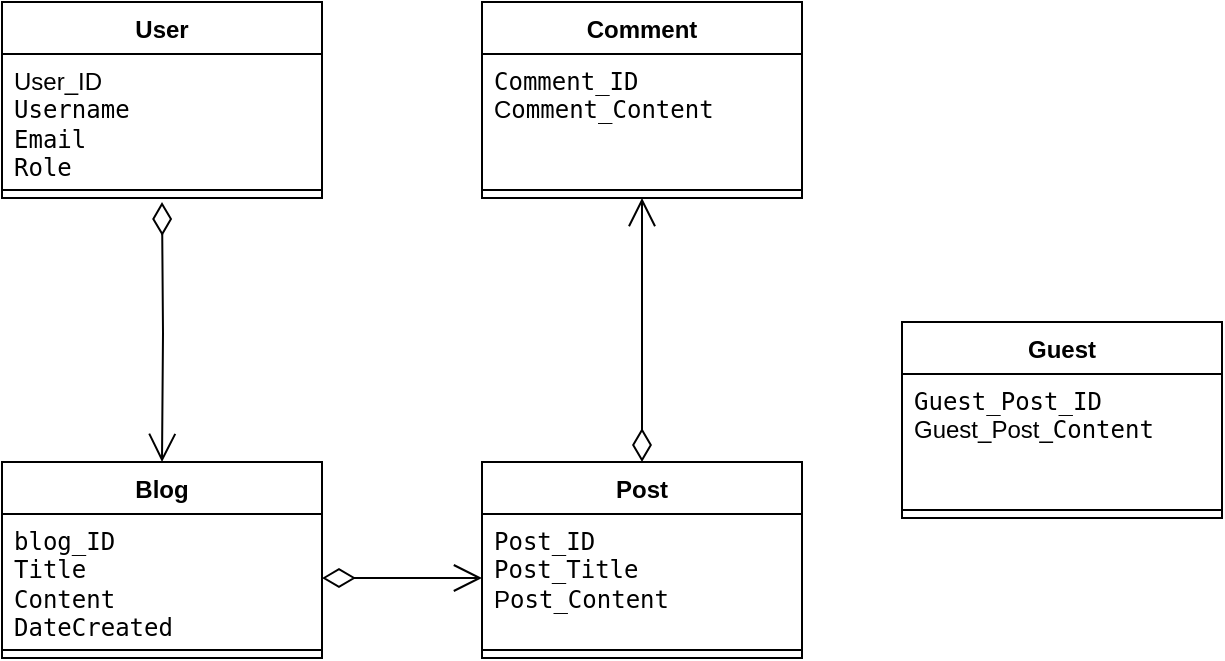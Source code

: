 <mxfile version="24.7.17">
  <diagram name="Страница — 1" id="1xxjnpqjzdPOEtQAYPex">
    <mxGraphModel dx="954" dy="493" grid="1" gridSize="10" guides="1" tooltips="1" connect="1" arrows="1" fold="1" page="1" pageScale="1" pageWidth="827" pageHeight="1169" math="0" shadow="0">
      <root>
        <mxCell id="0" />
        <mxCell id="1" parent="0" />
        <mxCell id="ut7mcdVYaV-hSyexZFJq-1" value="User" style="swimlane;fontStyle=1;align=center;verticalAlign=top;childLayout=stackLayout;horizontal=1;startSize=26;horizontalStack=0;resizeParent=1;resizeParentMax=0;resizeLast=0;collapsible=1;marginBottom=0;whiteSpace=wrap;html=1;" vertex="1" parent="1">
          <mxGeometry x="100" y="90" width="160" height="98" as="geometry" />
        </mxCell>
        <mxCell id="ut7mcdVYaV-hSyexZFJq-2" value="User_ID&lt;div&gt;&lt;code&gt;Username&lt;/code&gt;&lt;/div&gt;&lt;div&gt;&lt;code&gt;Email&lt;/code&gt;&amp;nbsp;&lt;/div&gt;&lt;div&gt;&lt;code&gt;Role&lt;/code&gt;&lt;br&gt;&lt;/div&gt;" style="text;strokeColor=none;fillColor=none;align=left;verticalAlign=top;spacingLeft=4;spacingRight=4;overflow=hidden;rotatable=0;points=[[0,0.5],[1,0.5]];portConstraint=eastwest;whiteSpace=wrap;html=1;" vertex="1" parent="ut7mcdVYaV-hSyexZFJq-1">
          <mxGeometry y="26" width="160" height="64" as="geometry" />
        </mxCell>
        <mxCell id="ut7mcdVYaV-hSyexZFJq-3" value="" style="line;strokeWidth=1;fillColor=none;align=left;verticalAlign=middle;spacingTop=-1;spacingLeft=3;spacingRight=3;rotatable=0;labelPosition=right;points=[];portConstraint=eastwest;strokeColor=inherit;" vertex="1" parent="ut7mcdVYaV-hSyexZFJq-1">
          <mxGeometry y="90" width="160" height="8" as="geometry" />
        </mxCell>
        <mxCell id="ut7mcdVYaV-hSyexZFJq-5" value="Blog" style="swimlane;fontStyle=1;align=center;verticalAlign=top;childLayout=stackLayout;horizontal=1;startSize=26;horizontalStack=0;resizeParent=1;resizeParentMax=0;resizeLast=0;collapsible=1;marginBottom=0;whiteSpace=wrap;html=1;" vertex="1" parent="1">
          <mxGeometry x="100" y="320" width="160" height="98" as="geometry" />
        </mxCell>
        <mxCell id="ut7mcdVYaV-hSyexZFJq-6" value="&lt;div&gt;&lt;code&gt;blog_ID&lt;/code&gt;&lt;/div&gt;&lt;div&gt;&lt;code&gt;Title&lt;/code&gt;&amp;nbsp;&lt;/div&gt;&lt;div&gt;&lt;code&gt;Content&lt;/code&gt;&lt;/div&gt;&lt;div&gt;&lt;code&gt;DateCreated&lt;/code&gt;&lt;br&gt;&lt;/div&gt;" style="text;strokeColor=none;fillColor=none;align=left;verticalAlign=top;spacingLeft=4;spacingRight=4;overflow=hidden;rotatable=0;points=[[0,0.5],[1,0.5]];portConstraint=eastwest;whiteSpace=wrap;html=1;" vertex="1" parent="ut7mcdVYaV-hSyexZFJq-5">
          <mxGeometry y="26" width="160" height="64" as="geometry" />
        </mxCell>
        <mxCell id="ut7mcdVYaV-hSyexZFJq-7" value="" style="line;strokeWidth=1;fillColor=none;align=left;verticalAlign=middle;spacingTop=-1;spacingLeft=3;spacingRight=3;rotatable=0;labelPosition=right;points=[];portConstraint=eastwest;strokeColor=inherit;" vertex="1" parent="ut7mcdVYaV-hSyexZFJq-5">
          <mxGeometry y="90" width="160" height="8" as="geometry" />
        </mxCell>
        <mxCell id="ut7mcdVYaV-hSyexZFJq-11" value="Comment" style="swimlane;fontStyle=1;align=center;verticalAlign=top;childLayout=stackLayout;horizontal=1;startSize=26;horizontalStack=0;resizeParent=1;resizeParentMax=0;resizeLast=0;collapsible=1;marginBottom=0;whiteSpace=wrap;html=1;" vertex="1" parent="1">
          <mxGeometry x="340" y="90" width="160" height="98" as="geometry" />
        </mxCell>
        <mxCell id="ut7mcdVYaV-hSyexZFJq-12" value="&lt;div&gt;&lt;code&gt;Comment_ID&lt;/code&gt;&lt;/div&gt;&lt;div&gt;&lt;code&gt;&lt;font face=&quot;Helvetica&quot;&gt;C&lt;/font&gt;omment_Content&lt;/code&gt;&lt;br&gt;&lt;/div&gt;" style="text;strokeColor=none;fillColor=none;align=left;verticalAlign=top;spacingLeft=4;spacingRight=4;overflow=hidden;rotatable=0;points=[[0,0.5],[1,0.5]];portConstraint=eastwest;whiteSpace=wrap;html=1;" vertex="1" parent="ut7mcdVYaV-hSyexZFJq-11">
          <mxGeometry y="26" width="160" height="64" as="geometry" />
        </mxCell>
        <mxCell id="ut7mcdVYaV-hSyexZFJq-13" value="" style="line;strokeWidth=1;fillColor=none;align=left;verticalAlign=middle;spacingTop=-1;spacingLeft=3;spacingRight=3;rotatable=0;labelPosition=right;points=[];portConstraint=eastwest;strokeColor=inherit;" vertex="1" parent="ut7mcdVYaV-hSyexZFJq-11">
          <mxGeometry y="90" width="160" height="8" as="geometry" />
        </mxCell>
        <mxCell id="ut7mcdVYaV-hSyexZFJq-14" value="Guest" style="swimlane;fontStyle=1;align=center;verticalAlign=top;childLayout=stackLayout;horizontal=1;startSize=26;horizontalStack=0;resizeParent=1;resizeParentMax=0;resizeLast=0;collapsible=1;marginBottom=0;whiteSpace=wrap;html=1;" vertex="1" parent="1">
          <mxGeometry x="550" y="250" width="160" height="98" as="geometry" />
        </mxCell>
        <mxCell id="ut7mcdVYaV-hSyexZFJq-15" value="&lt;div&gt;&lt;code&gt;Guest_Post_ID&lt;/code&gt;&lt;/div&gt;&lt;div&gt;&lt;code&gt;&lt;font face=&quot;Helvetica&quot;&gt;Guest_Post_&lt;/font&gt;Content&lt;/code&gt;&lt;br&gt;&lt;/div&gt;" style="text;strokeColor=none;fillColor=none;align=left;verticalAlign=top;spacingLeft=4;spacingRight=4;overflow=hidden;rotatable=0;points=[[0,0.5],[1,0.5]];portConstraint=eastwest;whiteSpace=wrap;html=1;" vertex="1" parent="ut7mcdVYaV-hSyexZFJq-14">
          <mxGeometry y="26" width="160" height="64" as="geometry" />
        </mxCell>
        <mxCell id="ut7mcdVYaV-hSyexZFJq-16" value="" style="line;strokeWidth=1;fillColor=none;align=left;verticalAlign=middle;spacingTop=-1;spacingLeft=3;spacingRight=3;rotatable=0;labelPosition=right;points=[];portConstraint=eastwest;strokeColor=inherit;" vertex="1" parent="ut7mcdVYaV-hSyexZFJq-14">
          <mxGeometry y="90" width="160" height="8" as="geometry" />
        </mxCell>
        <mxCell id="ut7mcdVYaV-hSyexZFJq-18" value="" style="endArrow=open;html=1;endSize=12;startArrow=diamondThin;startSize=14;startFill=0;edgeStyle=orthogonalEdgeStyle;align=left;verticalAlign=bottom;rounded=0;entryX=0.5;entryY=0;entryDx=0;entryDy=0;" edge="1" parent="1" target="ut7mcdVYaV-hSyexZFJq-5">
          <mxGeometry x="-1" y="3" relative="1" as="geometry">
            <mxPoint x="180" y="190" as="sourcePoint" />
            <mxPoint x="250" y="90" as="targetPoint" />
          </mxGeometry>
        </mxCell>
        <mxCell id="ut7mcdVYaV-hSyexZFJq-8" value="Post" style="swimlane;fontStyle=1;align=center;verticalAlign=top;childLayout=stackLayout;horizontal=1;startSize=26;horizontalStack=0;resizeParent=1;resizeParentMax=0;resizeLast=0;collapsible=1;marginBottom=0;whiteSpace=wrap;html=1;" vertex="1" parent="1">
          <mxGeometry x="340" y="320" width="160" height="98" as="geometry" />
        </mxCell>
        <mxCell id="ut7mcdVYaV-hSyexZFJq-9" value="&lt;div&gt;&lt;code&gt;Post_ID&lt;/code&gt;&amp;nbsp;&lt;/div&gt;&lt;div&gt;&lt;code&gt;Post_Title&lt;/code&gt;&lt;/div&gt;&lt;div&gt;P&lt;code&gt;ost_Content&lt;/code&gt;&lt;br&gt;&lt;/div&gt;" style="text;strokeColor=none;fillColor=none;align=left;verticalAlign=top;spacingLeft=4;spacingRight=4;overflow=hidden;rotatable=0;points=[[0,0.5],[1,0.5]];portConstraint=eastwest;whiteSpace=wrap;html=1;" vertex="1" parent="ut7mcdVYaV-hSyexZFJq-8">
          <mxGeometry y="26" width="160" height="64" as="geometry" />
        </mxCell>
        <mxCell id="ut7mcdVYaV-hSyexZFJq-10" value="" style="line;strokeWidth=1;fillColor=none;align=left;verticalAlign=middle;spacingTop=-1;spacingLeft=3;spacingRight=3;rotatable=0;labelPosition=right;points=[];portConstraint=eastwest;strokeColor=inherit;" vertex="1" parent="ut7mcdVYaV-hSyexZFJq-8">
          <mxGeometry y="90" width="160" height="8" as="geometry" />
        </mxCell>
        <mxCell id="ut7mcdVYaV-hSyexZFJq-19" value="" style="endArrow=open;html=1;endSize=12;startArrow=diamondThin;startSize=14;startFill=0;edgeStyle=orthogonalEdgeStyle;align=left;verticalAlign=bottom;rounded=0;entryX=0;entryY=0.5;entryDx=0;entryDy=0;exitX=1;exitY=0.5;exitDx=0;exitDy=0;" edge="1" parent="1" source="ut7mcdVYaV-hSyexZFJq-6" target="ut7mcdVYaV-hSyexZFJq-9">
          <mxGeometry x="-1" y="3" relative="1" as="geometry">
            <mxPoint x="300" y="280" as="sourcePoint" />
            <mxPoint x="300" y="410" as="targetPoint" />
          </mxGeometry>
        </mxCell>
        <mxCell id="ut7mcdVYaV-hSyexZFJq-20" value="" style="endArrow=open;html=1;endSize=12;startArrow=diamondThin;startSize=14;startFill=0;edgeStyle=orthogonalEdgeStyle;align=left;verticalAlign=bottom;rounded=0;entryX=0.5;entryY=1;entryDx=0;entryDy=0;exitX=0.5;exitY=0;exitDx=0;exitDy=0;" edge="1" parent="1" source="ut7mcdVYaV-hSyexZFJq-8" target="ut7mcdVYaV-hSyexZFJq-11">
          <mxGeometry x="-1" y="3" relative="1" as="geometry">
            <mxPoint x="380" y="200" as="sourcePoint" />
            <mxPoint x="380" y="330" as="targetPoint" />
            <Array as="points">
              <mxPoint x="420" y="240" />
              <mxPoint x="420" y="240" />
            </Array>
          </mxGeometry>
        </mxCell>
      </root>
    </mxGraphModel>
  </diagram>
</mxfile>
